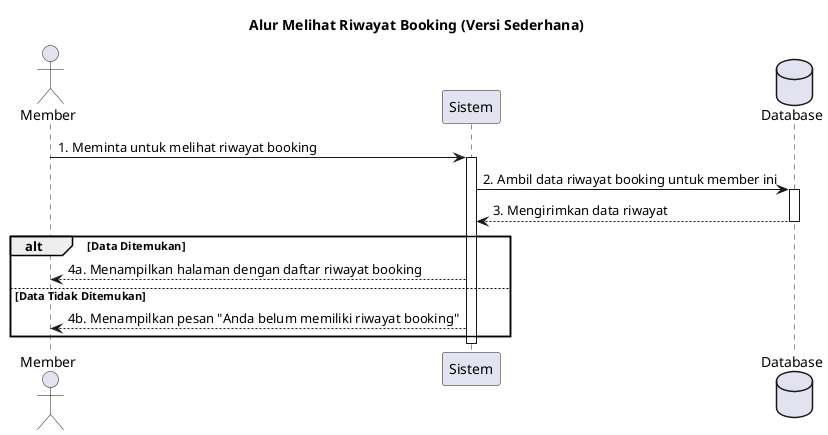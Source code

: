 @startuml
' //===== Konfigurasi Tampilan (Opsional) =====//
' skinparam actorStyle awesome
' skinparam sequenceParticipant underline
' skinparam sequenceArrowingStyle open

' //===== Definisi Aktor & Partisipan =====//
actor Member
participant "Sistem" as System
database "Database" as DB

' //===== Alur Diagram =====//
title Alur Melihat Riwayat Booking (Versi Sederhana)

Member -> System : 1. Meminta untuk melihat riwayat booking
activate System

System -> DB : 2. Ambil data riwayat booking untuk member ini
activate DB
DB --> System : 3. Mengirimkan data riwayat
deactivate DB

alt Data Ditemukan
    System --> Member : 4a. Menampilkan halaman dengan daftar riwayat booking
else Data Tidak Ditemukan
    System --> Member : 4b. Menampilkan pesan "Anda belum memiliki riwayat booking"
end

deactivate System

@enduml